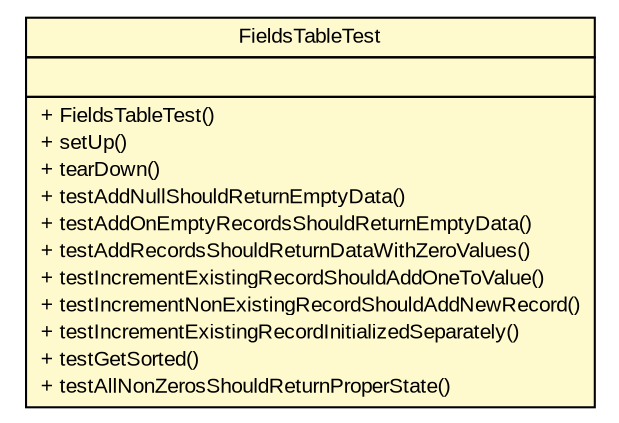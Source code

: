 #!/usr/local/bin/dot
#
# Class diagram 
# Generated by UMLGraph version R5_6 (http://www.umlgraph.org/)
#

digraph G {
	edge [fontname="arial",fontsize=10,labelfontname="arial",labelfontsize=10];
	node [fontname="arial",fontsize=10,shape=plaintext];
	nodesep=0.25;
	ranksep=0.5;
	// com.github.mkolisnyk.aerial.datagenerators.algorithms.FieldsTableTest
	c1060 [label=<<table title="com.github.mkolisnyk.aerial.datagenerators.algorithms.FieldsTableTest" border="0" cellborder="1" cellspacing="0" cellpadding="2" port="p" bgcolor="lemonChiffon" href="./FieldsTableTest.html">
		<tr><td><table border="0" cellspacing="0" cellpadding="1">
<tr><td align="center" balign="center"> FieldsTableTest </td></tr>
		</table></td></tr>
		<tr><td><table border="0" cellspacing="0" cellpadding="1">
<tr><td align="left" balign="left">  </td></tr>
		</table></td></tr>
		<tr><td><table border="0" cellspacing="0" cellpadding="1">
<tr><td align="left" balign="left"> + FieldsTableTest() </td></tr>
<tr><td align="left" balign="left"> + setUp() </td></tr>
<tr><td align="left" balign="left"> + tearDown() </td></tr>
<tr><td align="left" balign="left"> + testAddNullShouldReturnEmptyData() </td></tr>
<tr><td align="left" balign="left"> + testAddOnEmptyRecordsShouldReturnEmptyData() </td></tr>
<tr><td align="left" balign="left"> + testAddRecordsShouldReturnDataWithZeroValues() </td></tr>
<tr><td align="left" balign="left"> + testIncrementExistingRecordShouldAddOneToValue() </td></tr>
<tr><td align="left" balign="left"> + testIncrementNonExistingRecordShouldAddNewRecord() </td></tr>
<tr><td align="left" balign="left"> + testIncrementExistingRecordInitializedSeparately() </td></tr>
<tr><td align="left" balign="left"> + testGetSorted() </td></tr>
<tr><td align="left" balign="left"> + testAllNonZerosShouldReturnProperState() </td></tr>
		</table></td></tr>
		</table>>, URL="./FieldsTableTest.html", fontname="arial", fontcolor="black", fontsize=10.0];
}

